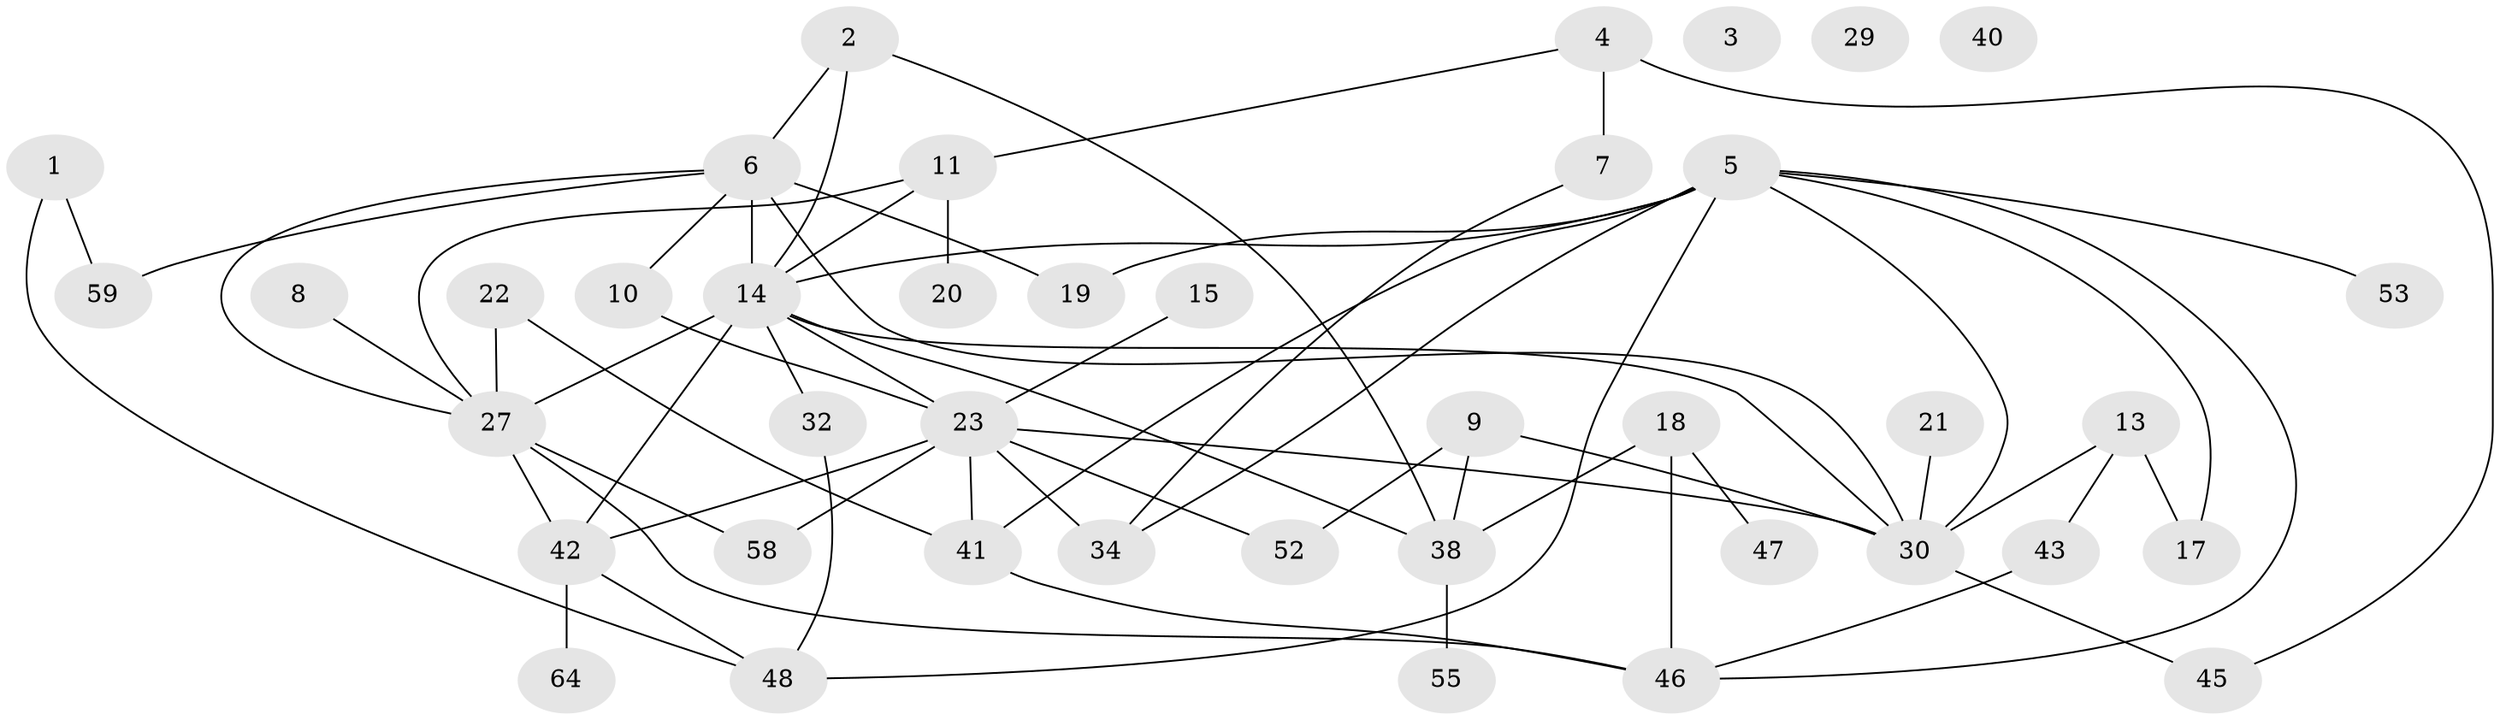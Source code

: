 // original degree distribution, {2: 0.32926829268292684, 1: 0.18292682926829268, 0: 0.036585365853658534, 3: 0.1951219512195122, 4: 0.10975609756097561, 6: 0.06097560975609756, 5: 0.07317073170731707, 7: 0.012195121951219513}
// Generated by graph-tools (version 1.1) at 2025/16/03/04/25 18:16:47]
// undirected, 41 vertices, 64 edges
graph export_dot {
graph [start="1"]
  node [color=gray90,style=filled];
  1;
  2 [super="+12"];
  3;
  4 [super="+16"];
  5 [super="+61+39"];
  6 [super="+26"];
  7;
  8;
  9;
  10;
  11 [super="+35"];
  13 [super="+28"];
  14 [super="+67+33+81+49"];
  15;
  17;
  18 [super="+25+60"];
  19;
  20;
  21;
  22;
  23 [super="+72+24+31+71"];
  27 [super="+36"];
  29;
  30 [super="+51"];
  32;
  34 [super="+73"];
  38 [super="+56"];
  40;
  41 [super="+57"];
  42;
  43 [super="+76"];
  45;
  46 [super="+63+54"];
  47;
  48 [super="+62"];
  52 [super="+75"];
  53 [super="+70"];
  55;
  58;
  59;
  64;
  1 -- 48;
  1 -- 59;
  2 -- 14;
  2 -- 6;
  2 -- 38;
  4 -- 45;
  4 -- 11;
  4 -- 7;
  5 -- 53;
  5 -- 48;
  5 -- 17;
  5 -- 14;
  5 -- 19;
  5 -- 46;
  5 -- 41;
  5 -- 30;
  5 -- 34;
  6 -- 19;
  6 -- 30;
  6 -- 59;
  6 -- 10;
  6 -- 27;
  6 -- 14 [weight=2];
  7 -- 34;
  8 -- 27;
  9 -- 52;
  9 -- 30;
  9 -- 38;
  10 -- 23;
  11 -- 27;
  11 -- 14;
  11 -- 20;
  13 -- 30;
  13 -- 17;
  13 -- 43;
  14 -- 32;
  14 -- 30;
  14 -- 27;
  14 -- 42;
  14 -- 23 [weight=2];
  14 -- 38;
  15 -- 23;
  18 -- 46 [weight=2];
  18 -- 47;
  18 -- 38;
  21 -- 30;
  22 -- 41;
  22 -- 27;
  23 -- 30;
  23 -- 41;
  23 -- 52;
  23 -- 42;
  23 -- 34;
  23 -- 58;
  27 -- 58;
  27 -- 42;
  27 -- 46;
  30 -- 45;
  32 -- 48;
  38 -- 55;
  41 -- 46;
  42 -- 48;
  42 -- 64;
  43 -- 46;
}
